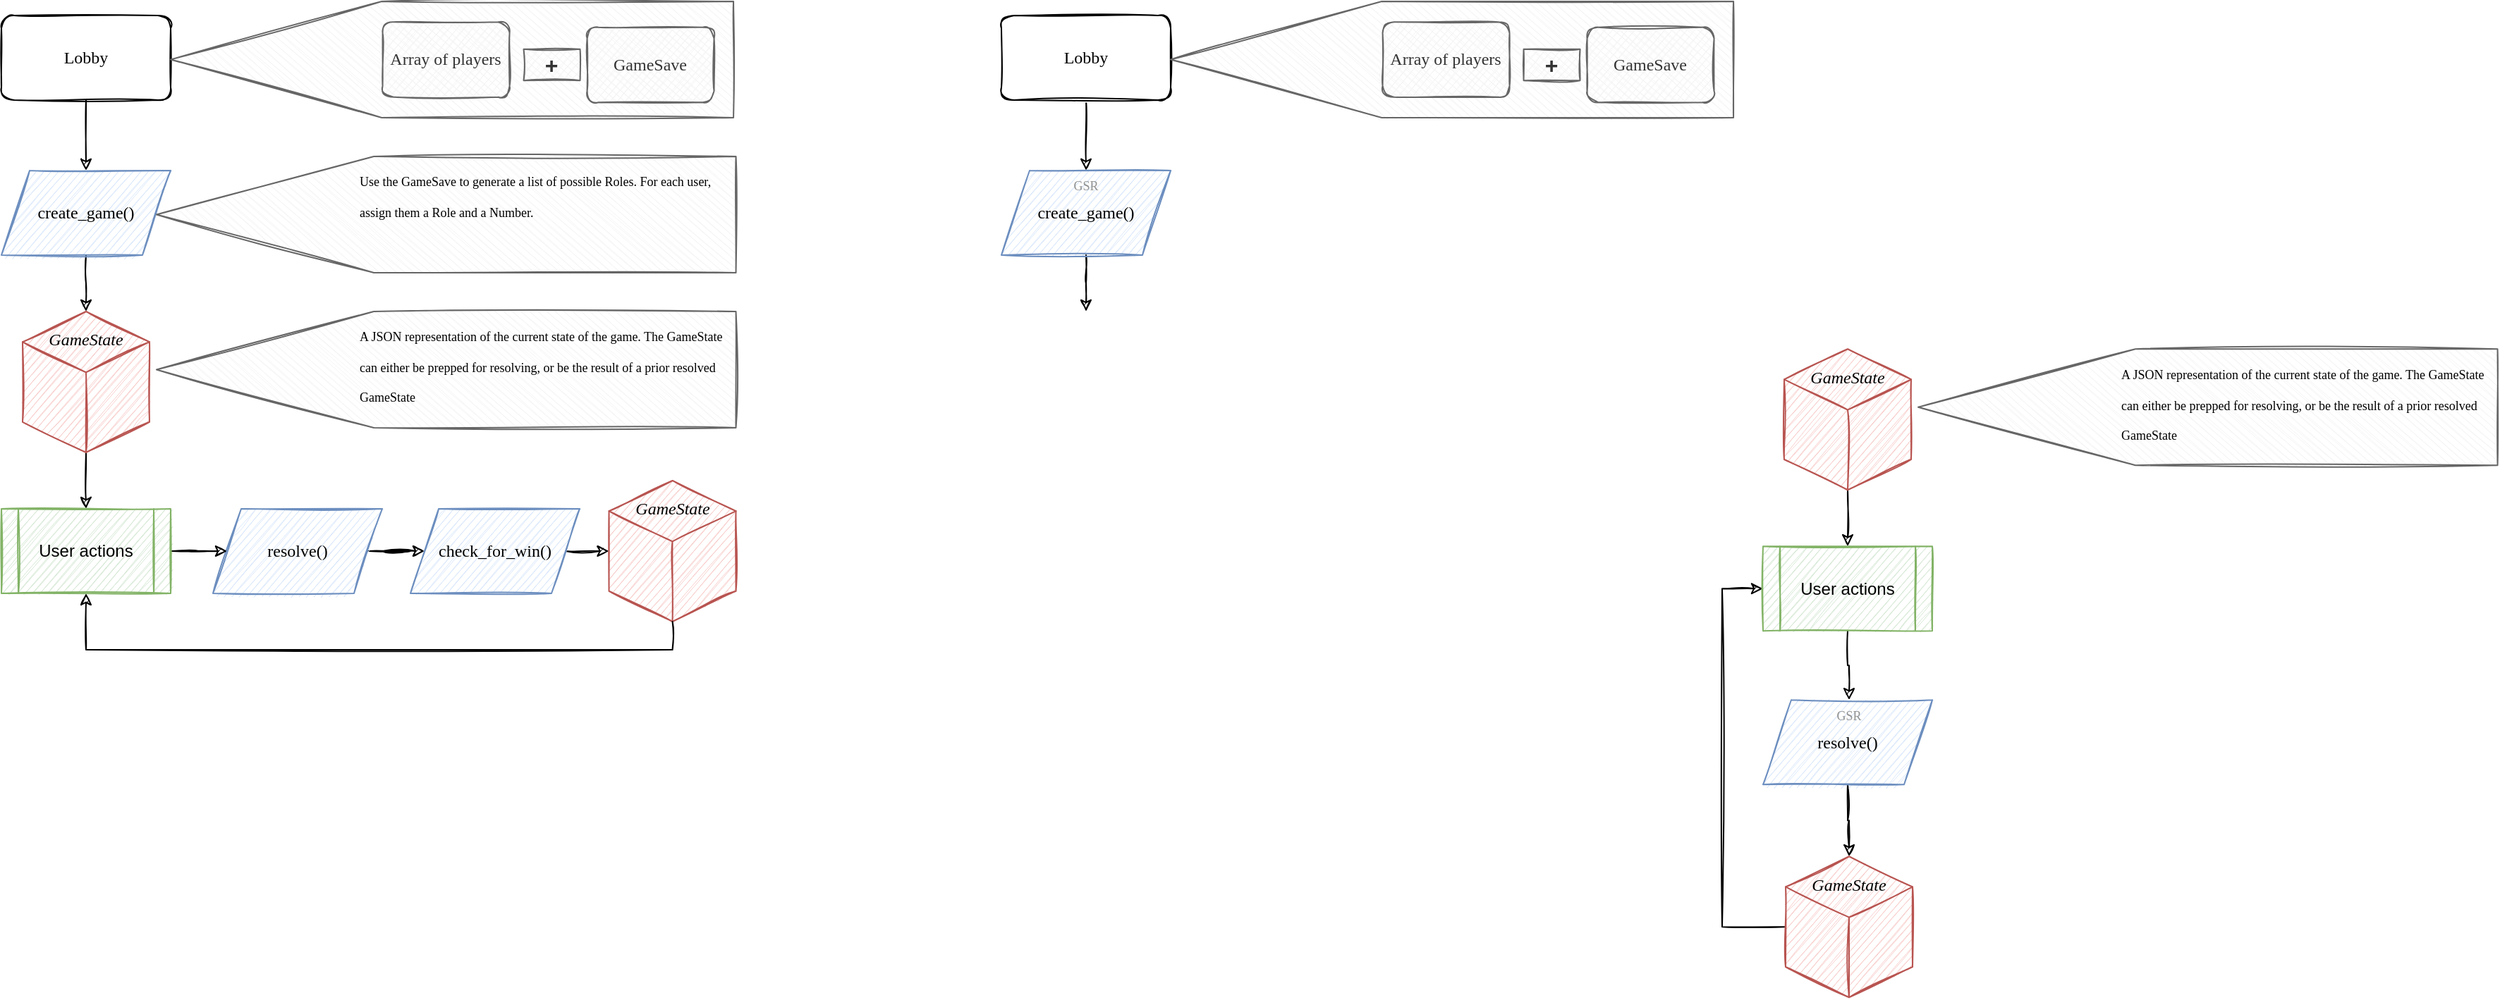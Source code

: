 <mxfile version="14.4.3" type="device"><diagram id="BZAFZ2cuJE2ysIxClPst" name="Page-1"><mxGraphModel dx="1185" dy="685" grid="1" gridSize="10" guides="1" tooltips="1" connect="1" arrows="1" fold="1" page="1" pageScale="1" pageWidth="850" pageHeight="1100" math="0" shadow="0"><root><mxCell id="0"/><mxCell id="1" parent="0"/><mxCell id="41YqPWlqfyRZWb6EOJkX-12" value="" style="edgeStyle=orthogonalEdgeStyle;rounded=0;orthogonalLoop=1;jettySize=auto;html=1;sketch=1;" parent="1" source="41YqPWlqfyRZWb6EOJkX-2" target="41YqPWlqfyRZWb6EOJkX-11" edge="1"><mxGeometry relative="1" as="geometry"/></mxCell><mxCell id="41YqPWlqfyRZWb6EOJkX-2" value="&lt;font face=&quot;Comic Sans MS&quot;&gt;Lobby&lt;/font&gt;" style="rounded=1;whiteSpace=wrap;html=1;sketch=1;" parent="1" vertex="1"><mxGeometry x="190" y="240" width="120" height="60" as="geometry"/></mxCell><mxCell id="41YqPWlqfyRZWb6EOJkX-9" value="" style="group;sketch=1;" parent="1" vertex="1" connectable="0"><mxGeometry x="310.005" y="230.005" width="399.03" height="82.5" as="geometry"/></mxCell><mxCell id="41YqPWlqfyRZWb6EOJkX-6" value="" style="shape=offPageConnector;whiteSpace=wrap;html=1;rotation=90;fillColor=#f5f5f5;strokeColor=#666666;fontColor=#333333;sketch=1;" parent="41YqPWlqfyRZWb6EOJkX-9" vertex="1"><mxGeometry x="158.265" y="-158.265" width="82.5" height="399.03" as="geometry"/></mxCell><mxCell id="41YqPWlqfyRZWb6EOJkX-3" value="&lt;font face=&quot;Comic Sans MS&quot;&gt;GameSave&lt;/font&gt;" style="rounded=1;whiteSpace=wrap;html=1;fillColor=#f5f5f5;strokeColor=#666666;fontColor=#333333;sketch=1;" parent="41YqPWlqfyRZWb6EOJkX-9" vertex="1"><mxGeometry x="295.275" y="18.325" width="90" height="53.33" as="geometry"/></mxCell><mxCell id="41YqPWlqfyRZWb6EOJkX-4" value="&lt;font face=&quot;Comic Sans MS&quot;&gt;Array of players&lt;/font&gt;" style="rounded=1;whiteSpace=wrap;html=1;fillColor=#f5f5f5;strokeColor=#666666;fontColor=#333333;sketch=1;" parent="41YqPWlqfyRZWb6EOJkX-9" vertex="1"><mxGeometry x="150.275" y="14.585" width="90" height="53.33" as="geometry"/></mxCell><mxCell id="41YqPWlqfyRZWb6EOJkX-7" value="&lt;b&gt;&lt;font style=&quot;font-size: 16px&quot;&gt;+&lt;/font&gt;&lt;/b&gt;" style="text;html=1;strokeColor=#666666;fillColor=#f5f5f5;align=center;verticalAlign=middle;whiteSpace=wrap;rounded=0;fontColor=#333333;sketch=1;" parent="41YqPWlqfyRZWb6EOJkX-9" vertex="1"><mxGeometry x="250.275" y="33.884" width="40" height="22.222" as="geometry"/></mxCell><mxCell id="41YqPWlqfyRZWb6EOJkX-19" value="" style="edgeStyle=orthogonalEdgeStyle;rounded=0;orthogonalLoop=1;jettySize=auto;html=1;sketch=1;" parent="1" source="41YqPWlqfyRZWb6EOJkX-11" edge="1"><mxGeometry relative="1" as="geometry"><mxPoint x="250" y="450" as="targetPoint"/></mxGeometry></mxCell><mxCell id="41YqPWlqfyRZWb6EOJkX-11" value="&lt;font face=&quot;Comic Sans MS&quot;&gt;create_game()&lt;/font&gt;" style="shape=parallelogram;perimeter=parallelogramPerimeter;whiteSpace=wrap;html=1;fixedSize=1;fillColor=#dae8fc;strokeColor=#6c8ebf;sketch=1;" parent="1" vertex="1"><mxGeometry x="190" y="350" width="120" height="60" as="geometry"/></mxCell><mxCell id="41YqPWlqfyRZWb6EOJkX-44" value="" style="edgeStyle=orthogonalEdgeStyle;rounded=0;orthogonalLoop=1;jettySize=auto;html=1;sketch=1;" parent="1" source="41YqPWlqfyRZWb6EOJkX-20" target="41YqPWlqfyRZWb6EOJkX-43" edge="1"><mxGeometry relative="1" as="geometry"/></mxCell><mxCell id="41YqPWlqfyRZWb6EOJkX-20" value="" style="html=1;whiteSpace=wrap;shape=isoCube2;backgroundOutline=1;isoAngle=15;fillColor=#f8cecc;strokeColor=#b85450;sketch=1;" parent="1" vertex="1"><mxGeometry x="205" y="450" width="90" height="100" as="geometry"/></mxCell><mxCell id="41YqPWlqfyRZWb6EOJkX-31" value="" style="group;sketch=1;" parent="1" vertex="1" connectable="0"><mxGeometry x="299.995" y="450" width="410.77" height="82.505" as="geometry"/></mxCell><mxCell id="41YqPWlqfyRZWb6EOJkX-26" value="" style="shape=offPageConnector;whiteSpace=wrap;html=1;rotation=90;fillColor=#f5f5f5;strokeColor=#666666;fontColor=#333333;sketch=1;" parent="41YqPWlqfyRZWb6EOJkX-31" vertex="1"><mxGeometry x="164.135" y="-164.13" width="82.5" height="410.77" as="geometry"/></mxCell><mxCell id="41YqPWlqfyRZWb6EOJkX-30" value="&lt;p style=&quot;line-height: 20%&quot;&gt;&lt;/p&gt;&lt;h2&gt;&lt;span style=&quot;font-family: &amp;#34;comic sans ms&amp;#34; ; font-size: 9px ; font-weight: normal&quot;&gt;A JSON representation of the current state of the game. The GameState can either be prepped for resolving, or be the result of a prior resolved GameState&lt;/span&gt;&lt;br&gt;&lt;/h2&gt;&lt;p&gt;&lt;/p&gt;" style="text;html=1;spacing=5;spacingTop=-20;whiteSpace=wrap;overflow=hidden;rounded=0;sketch=1;" parent="41YqPWlqfyRZWb6EOJkX-31" vertex="1"><mxGeometry x="139.045" width="270" height="80" as="geometry"/></mxCell><mxCell id="a7E6WdrN18PxbIwQRzbt-3" style="edgeStyle=orthogonalEdgeStyle;rounded=0;orthogonalLoop=1;jettySize=auto;html=1;exitX=1;exitY=0.5;exitDx=0;exitDy=0;sketch=1;" edge="1" parent="1" source="41YqPWlqfyRZWb6EOJkX-32" target="a7E6WdrN18PxbIwQRzbt-1"><mxGeometry relative="1" as="geometry"/></mxCell><mxCell id="41YqPWlqfyRZWb6EOJkX-32" value="&lt;font face=&quot;Comic Sans MS&quot;&gt;resolve()&lt;/font&gt;" style="shape=parallelogram;perimeter=parallelogramPerimeter;whiteSpace=wrap;html=1;fixedSize=1;fillColor=#dae8fc;strokeColor=#6c8ebf;sketch=1;" parent="1" vertex="1"><mxGeometry x="340" y="590" width="120" height="60" as="geometry"/></mxCell><mxCell id="41YqPWlqfyRZWb6EOJkX-37" value="&lt;font face=&quot;Comic Sans MS&quot;&gt;&lt;i&gt;GameState&lt;/i&gt;&lt;/font&gt;" style="text;html=1;strokeColor=none;fillColor=none;align=center;verticalAlign=middle;whiteSpace=wrap;rounded=0;sketch=1;" parent="1" vertex="1"><mxGeometry x="230.01" y="460" width="40" height="20" as="geometry"/></mxCell><mxCell id="41YqPWlqfyRZWb6EOJkX-40" value="" style="group;sketch=1;" parent="1" vertex="1" connectable="0"><mxGeometry x="620.78" y="570" width="90" height="100" as="geometry"/></mxCell><mxCell id="41YqPWlqfyRZWb6EOJkX-34" value="" style="html=1;whiteSpace=wrap;shape=isoCube2;backgroundOutline=1;isoAngle=15;fillColor=#f8cecc;strokeColor=#b85450;sketch=1;" parent="41YqPWlqfyRZWb6EOJkX-40" vertex="1"><mxGeometry width="90" height="100" as="geometry"/></mxCell><mxCell id="41YqPWlqfyRZWb6EOJkX-38" value="&lt;font face=&quot;Comic Sans MS&quot;&gt;&lt;i&gt;GameState&lt;/i&gt;&lt;/font&gt;" style="text;html=1;strokeColor=none;fillColor=none;align=center;verticalAlign=middle;whiteSpace=wrap;rounded=0;sketch=1;" parent="41YqPWlqfyRZWb6EOJkX-40" vertex="1"><mxGeometry x="24.99" y="10" width="40" height="20" as="geometry"/></mxCell><mxCell id="a7E6WdrN18PxbIwQRzbt-2" value="" style="edgeStyle=orthogonalEdgeStyle;rounded=0;orthogonalLoop=1;jettySize=auto;html=1;sketch=1;" edge="1" parent="1" source="41YqPWlqfyRZWb6EOJkX-43" target="41YqPWlqfyRZWb6EOJkX-32"><mxGeometry relative="1" as="geometry"/></mxCell><mxCell id="41YqPWlqfyRZWb6EOJkX-43" value="User actions" style="shape=process;whiteSpace=wrap;html=1;backgroundOutline=1;fillColor=#d5e8d4;strokeColor=#82b366;sketch=1;" parent="1" vertex="1"><mxGeometry x="190.01" y="590" width="120" height="60" as="geometry"/></mxCell><mxCell id="41YqPWlqfyRZWb6EOJkX-49" value="" style="edgeStyle=orthogonalEdgeStyle;rounded=0;orthogonalLoop=1;jettySize=auto;html=1;sketch=1;" parent="1" source="41YqPWlqfyRZWb6EOJkX-50" target="41YqPWlqfyRZWb6EOJkX-57" edge="1"><mxGeometry relative="1" as="geometry"/></mxCell><mxCell id="41YqPWlqfyRZWb6EOJkX-50" value="&lt;font face=&quot;Comic Sans MS&quot;&gt;Lobby&lt;/font&gt;" style="rounded=1;whiteSpace=wrap;html=1;sketch=1;" parent="1" vertex="1"><mxGeometry x="899" y="239.99" width="120" height="60" as="geometry"/></mxCell><mxCell id="41YqPWlqfyRZWb6EOJkX-51" value="" style="group;sketch=1;" parent="1" vertex="1" connectable="0"><mxGeometry x="1019.005" y="229.995" width="399.03" height="82.5" as="geometry"/></mxCell><mxCell id="41YqPWlqfyRZWb6EOJkX-52" value="" style="shape=offPageConnector;whiteSpace=wrap;html=1;rotation=90;fillColor=#f5f5f5;strokeColor=#666666;fontColor=#333333;sketch=1;" parent="41YqPWlqfyRZWb6EOJkX-51" vertex="1"><mxGeometry x="158.265" y="-158.265" width="82.5" height="399.03" as="geometry"/></mxCell><mxCell id="41YqPWlqfyRZWb6EOJkX-53" value="&lt;font face=&quot;Comic Sans MS&quot;&gt;GameSave&lt;/font&gt;" style="rounded=1;whiteSpace=wrap;html=1;fillColor=#f5f5f5;strokeColor=#666666;fontColor=#333333;sketch=1;" parent="41YqPWlqfyRZWb6EOJkX-51" vertex="1"><mxGeometry x="295.275" y="18.325" width="90" height="53.33" as="geometry"/></mxCell><mxCell id="41YqPWlqfyRZWb6EOJkX-54" value="&lt;font face=&quot;Comic Sans MS&quot;&gt;Array of players&lt;/font&gt;" style="rounded=1;whiteSpace=wrap;html=1;fillColor=#f5f5f5;strokeColor=#666666;fontColor=#333333;sketch=1;" parent="41YqPWlqfyRZWb6EOJkX-51" vertex="1"><mxGeometry x="150.275" y="14.585" width="90" height="53.33" as="geometry"/></mxCell><mxCell id="41YqPWlqfyRZWb6EOJkX-55" value="&lt;b&gt;&lt;font style=&quot;font-size: 16px&quot;&gt;+&lt;/font&gt;&lt;/b&gt;" style="text;html=1;strokeColor=#666666;fillColor=#f5f5f5;align=center;verticalAlign=middle;whiteSpace=wrap;rounded=0;fontColor=#333333;sketch=1;" parent="41YqPWlqfyRZWb6EOJkX-51" vertex="1"><mxGeometry x="250.275" y="33.884" width="40" height="22.222" as="geometry"/></mxCell><mxCell id="41YqPWlqfyRZWb6EOJkX-56" value="" style="edgeStyle=orthogonalEdgeStyle;rounded=0;orthogonalLoop=1;jettySize=auto;html=1;sketch=1;" parent="1" source="41YqPWlqfyRZWb6EOJkX-57" edge="1"><mxGeometry relative="1" as="geometry"><mxPoint x="959" y="449.99" as="targetPoint"/></mxGeometry></mxCell><mxCell id="41YqPWlqfyRZWb6EOJkX-57" value="&lt;font face=&quot;Comic Sans MS&quot;&gt;create_game()&lt;/font&gt;" style="shape=parallelogram;perimeter=parallelogramPerimeter;whiteSpace=wrap;html=1;fixedSize=1;fillColor=#dae8fc;strokeColor=#6c8ebf;sketch=1;" parent="1" vertex="1"><mxGeometry x="899" y="349.99" width="120" height="60" as="geometry"/></mxCell><mxCell id="41YqPWlqfyRZWb6EOJkX-58" value="" style="edgeStyle=orthogonalEdgeStyle;rounded=0;orthogonalLoop=1;jettySize=auto;html=1;sketch=1;" parent="1" source="41YqPWlqfyRZWb6EOJkX-59" target="41YqPWlqfyRZWb6EOJkX-73" edge="1"><mxGeometry relative="1" as="geometry"/></mxCell><mxCell id="41YqPWlqfyRZWb6EOJkX-59" value="" style="html=1;whiteSpace=wrap;shape=isoCube2;backgroundOutline=1;isoAngle=15;fillColor=#f8cecc;strokeColor=#b85450;sketch=1;" parent="1" vertex="1"><mxGeometry x="1454" y="476.62" width="90" height="100" as="geometry"/></mxCell><mxCell id="41YqPWlqfyRZWb6EOJkX-60" value="" style="group;sketch=1;" parent="1" vertex="1" connectable="0"><mxGeometry x="1548.995" y="476.62" width="410.77" height="82.505" as="geometry"/></mxCell><mxCell id="41YqPWlqfyRZWb6EOJkX-61" value="" style="shape=offPageConnector;whiteSpace=wrap;html=1;rotation=90;fillColor=#f5f5f5;strokeColor=#666666;fontColor=#333333;sketch=1;" parent="41YqPWlqfyRZWb6EOJkX-60" vertex="1"><mxGeometry x="164.135" y="-164.13" width="82.5" height="410.77" as="geometry"/></mxCell><mxCell id="41YqPWlqfyRZWb6EOJkX-62" value="&lt;p style=&quot;line-height: 20%&quot;&gt;&lt;/p&gt;&lt;h2&gt;&lt;span style=&quot;font-family: &amp;#34;comic sans ms&amp;#34; ; font-size: 9px ; font-weight: normal&quot;&gt;A JSON representation of the current state of the game. The GameState can either be prepped for resolving, or be the result of a prior resolved GameState&lt;/span&gt;&lt;br&gt;&lt;/h2&gt;&lt;p&gt;&lt;/p&gt;" style="text;html=1;spacing=5;spacingTop=-20;whiteSpace=wrap;overflow=hidden;rounded=0;sketch=1;" parent="41YqPWlqfyRZWb6EOJkX-60" vertex="1"><mxGeometry x="139.045" width="270" height="80" as="geometry"/></mxCell><mxCell id="41YqPWlqfyRZWb6EOJkX-63" value="" style="edgeStyle=orthogonalEdgeStyle;rounded=0;orthogonalLoop=1;jettySize=auto;html=1;sketch=1;" parent="1" source="41YqPWlqfyRZWb6EOJkX-64" target="41YqPWlqfyRZWb6EOJkX-68" edge="1"><mxGeometry relative="1" as="geometry"/></mxCell><mxCell id="41YqPWlqfyRZWb6EOJkX-64" value="&lt;font face=&quot;Comic Sans MS&quot;&gt;resolve()&lt;/font&gt;" style="shape=parallelogram;perimeter=parallelogramPerimeter;whiteSpace=wrap;html=1;fixedSize=1;fillColor=#dae8fc;strokeColor=#6c8ebf;sketch=1;" parent="1" vertex="1"><mxGeometry x="1439" y="725.62" width="120" height="60" as="geometry"/></mxCell><mxCell id="41YqPWlqfyRZWb6EOJkX-65" style="edgeStyle=orthogonalEdgeStyle;rounded=0;orthogonalLoop=1;jettySize=auto;html=1;exitX=0;exitY=0.5;exitDx=0;exitDy=0;exitPerimeter=0;entryX=0;entryY=0.5;entryDx=0;entryDy=0;sketch=1;" parent="1" source="41YqPWlqfyRZWb6EOJkX-68" target="41YqPWlqfyRZWb6EOJkX-73" edge="1"><mxGeometry relative="1" as="geometry"><Array as="points"><mxPoint x="1410" y="886.62"/><mxPoint x="1410" y="646.62"/></Array></mxGeometry></mxCell><mxCell id="41YqPWlqfyRZWb6EOJkX-66" value="&lt;font face=&quot;Comic Sans MS&quot;&gt;&lt;i&gt;GameState&lt;/i&gt;&lt;/font&gt;" style="text;html=1;strokeColor=none;fillColor=none;align=center;verticalAlign=middle;whiteSpace=wrap;rounded=0;sketch=1;" parent="1" vertex="1"><mxGeometry x="1479.01" y="486.62" width="40" height="20" as="geometry"/></mxCell><mxCell id="41YqPWlqfyRZWb6EOJkX-67" value="" style="group;sketch=1;" parent="1" vertex="1" connectable="0"><mxGeometry x="1455" y="836.62" width="90" height="100" as="geometry"/></mxCell><mxCell id="41YqPWlqfyRZWb6EOJkX-68" value="" style="html=1;whiteSpace=wrap;shape=isoCube2;backgroundOutline=1;isoAngle=15;fillColor=#f8cecc;strokeColor=#b85450;sketch=1;" parent="41YqPWlqfyRZWb6EOJkX-67" vertex="1"><mxGeometry width="90" height="100" as="geometry"/></mxCell><mxCell id="41YqPWlqfyRZWb6EOJkX-69" value="&lt;font face=&quot;Comic Sans MS&quot;&gt;&lt;i&gt;GameState&lt;/i&gt;&lt;/font&gt;" style="text;html=1;strokeColor=none;fillColor=none;align=center;verticalAlign=middle;whiteSpace=wrap;rounded=0;sketch=1;" parent="41YqPWlqfyRZWb6EOJkX-67" vertex="1"><mxGeometry x="24.99" y="10" width="40" height="20" as="geometry"/></mxCell><mxCell id="41YqPWlqfyRZWb6EOJkX-70" value="&lt;font face=&quot;Comic Sans MS&quot; style=&quot;font-size: 9px&quot; color=&quot;#919191&quot;&gt;GSR&lt;/font&gt;" style="text;html=1;strokeColor=none;fillColor=none;align=center;verticalAlign=middle;whiteSpace=wrap;rounded=0;sketch=1;" parent="1" vertex="1"><mxGeometry x="939.01" y="349.99" width="40" height="20" as="geometry"/></mxCell><mxCell id="41YqPWlqfyRZWb6EOJkX-71" value="&lt;font face=&quot;Comic Sans MS&quot; style=&quot;font-size: 9px&quot; color=&quot;#919191&quot;&gt;GSR&lt;/font&gt;" style="text;html=1;strokeColor=none;fillColor=none;align=center;verticalAlign=middle;whiteSpace=wrap;rounded=0;sketch=1;" parent="1" vertex="1"><mxGeometry x="1480" y="725.62" width="40" height="20" as="geometry"/></mxCell><mxCell id="41YqPWlqfyRZWb6EOJkX-72" value="" style="edgeStyle=orthogonalEdgeStyle;rounded=0;orthogonalLoop=1;jettySize=auto;html=1;sketch=1;" parent="1" source="41YqPWlqfyRZWb6EOJkX-73" target="41YqPWlqfyRZWb6EOJkX-71" edge="1"><mxGeometry relative="1" as="geometry"/></mxCell><mxCell id="41YqPWlqfyRZWb6EOJkX-73" value="User actions" style="shape=process;whiteSpace=wrap;html=1;backgroundOutline=1;fillColor=#d5e8d4;strokeColor=#82b366;sketch=1;" parent="1" vertex="1"><mxGeometry x="1439.01" y="616.62" width="120" height="60" as="geometry"/></mxCell><mxCell id="1_ES-Gkk_lp5hhZr1CYu-2" value="" style="group;sketch=1;" parent="1" vertex="1" connectable="0"><mxGeometry x="300.005" y="340" width="410.77" height="82.505" as="geometry"/></mxCell><mxCell id="1_ES-Gkk_lp5hhZr1CYu-3" value="" style="shape=offPageConnector;whiteSpace=wrap;html=1;rotation=90;fillColor=#f5f5f5;strokeColor=#666666;fontColor=#333333;sketch=1;" parent="1_ES-Gkk_lp5hhZr1CYu-2" vertex="1"><mxGeometry x="164.135" y="-164.13" width="82.5" height="410.77" as="geometry"/></mxCell><mxCell id="1_ES-Gkk_lp5hhZr1CYu-4" value="&lt;p style=&quot;line-height: 20%&quot;&gt;&lt;/p&gt;&lt;h2&gt;&lt;span style=&quot;font-family: &amp;#34;comic sans ms&amp;#34; ; font-size: 9px ; font-weight: normal&quot;&gt;Use the GameSave to generate a list of possible Roles. For each user, assign them a Role and a Number.&lt;/span&gt;&lt;br&gt;&lt;/h2&gt;&lt;p&gt;&lt;/p&gt;" style="text;html=1;spacing=5;spacingTop=-20;whiteSpace=wrap;overflow=hidden;rounded=0;sketch=1;" parent="1_ES-Gkk_lp5hhZr1CYu-2" vertex="1"><mxGeometry x="139.045" width="270" height="80" as="geometry"/></mxCell><mxCell id="a7E6WdrN18PxbIwQRzbt-4" style="edgeStyle=orthogonalEdgeStyle;rounded=0;orthogonalLoop=1;jettySize=auto;html=1;exitX=1;exitY=0.5;exitDx=0;exitDy=0;entryX=0;entryY=0.5;entryDx=0;entryDy=0;entryPerimeter=0;sketch=1;" edge="1" parent="1" source="a7E6WdrN18PxbIwQRzbt-1" target="41YqPWlqfyRZWb6EOJkX-34"><mxGeometry relative="1" as="geometry"/></mxCell><mxCell id="a7E6WdrN18PxbIwQRzbt-1" value="&lt;font face=&quot;Comic Sans MS&quot;&gt;check_for_win()&lt;/font&gt;" style="shape=parallelogram;perimeter=parallelogramPerimeter;whiteSpace=wrap;html=1;fixedSize=1;fillColor=#dae8fc;strokeColor=#6c8ebf;sketch=1;" vertex="1" parent="1"><mxGeometry x="480" y="590" width="120" height="60" as="geometry"/></mxCell><mxCell id="a7E6WdrN18PxbIwQRzbt-5" style="edgeStyle=orthogonalEdgeStyle;rounded=0;orthogonalLoop=1;jettySize=auto;html=1;exitX=0.5;exitY=1;exitDx=0;exitDy=0;exitPerimeter=0;entryX=0.5;entryY=1;entryDx=0;entryDy=0;sketch=1;" edge="1" parent="1" source="41YqPWlqfyRZWb6EOJkX-34" target="41YqPWlqfyRZWb6EOJkX-43"><mxGeometry relative="1" as="geometry"/></mxCell></root></mxGraphModel></diagram></mxfile>